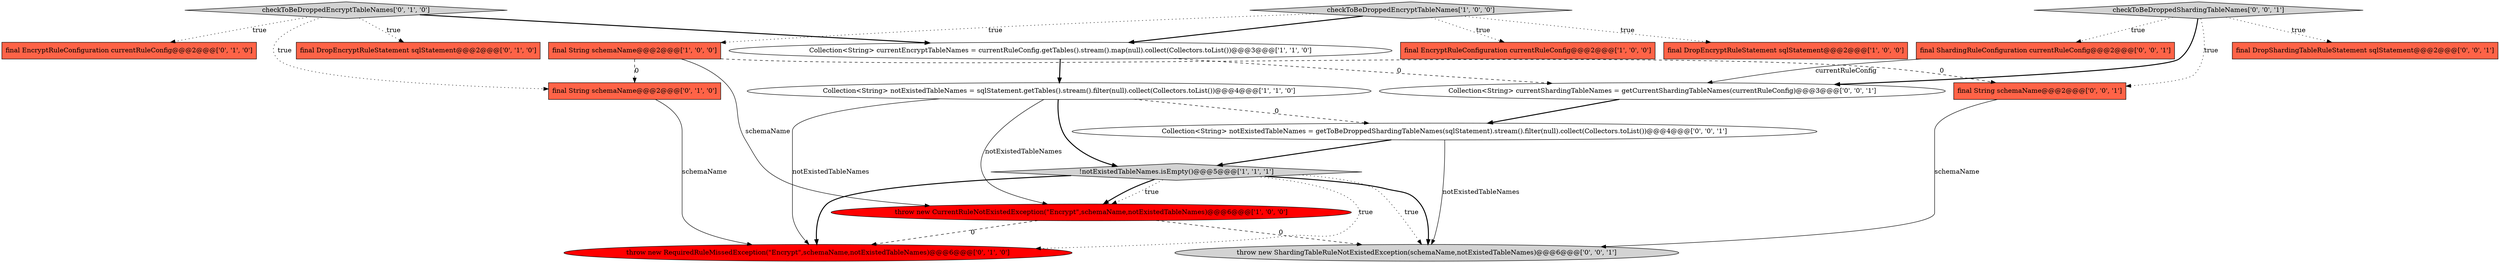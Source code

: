 digraph {
9 [style = filled, label = "final EncryptRuleConfiguration currentRuleConfig@@@2@@@['0', '1', '0']", fillcolor = tomato, shape = box image = "AAA0AAABBB2BBB"];
19 [style = filled, label = "checkToBeDroppedShardingTableNames['0', '0', '1']", fillcolor = lightgray, shape = diamond image = "AAA0AAABBB3BBB"];
15 [style = filled, label = "throw new ShardingTableRuleNotExistedException(schemaName,notExistedTableNames)@@@6@@@['0', '0', '1']", fillcolor = lightgray, shape = ellipse image = "AAA0AAABBB3BBB"];
12 [style = filled, label = "throw new RequiredRuleMissedException(\"Encrypt\",schemaName,notExistedTableNames)@@@6@@@['0', '1', '0']", fillcolor = red, shape = ellipse image = "AAA1AAABBB2BBB"];
13 [style = filled, label = "final DropShardingTableRuleStatement sqlStatement@@@2@@@['0', '0', '1']", fillcolor = tomato, shape = box image = "AAA0AAABBB3BBB"];
14 [style = filled, label = "final ShardingRuleConfiguration currentRuleConfig@@@2@@@['0', '0', '1']", fillcolor = tomato, shape = box image = "AAA0AAABBB3BBB"];
6 [style = filled, label = "Collection<String> currentEncryptTableNames = currentRuleConfig.getTables().stream().map(null).collect(Collectors.toList())@@@3@@@['1', '1', '0']", fillcolor = white, shape = ellipse image = "AAA0AAABBB1BBB"];
7 [style = filled, label = "Collection<String> notExistedTableNames = sqlStatement.getTables().stream().filter(null).collect(Collectors.toList())@@@4@@@['1', '1', '0']", fillcolor = white, shape = ellipse image = "AAA0AAABBB1BBB"];
11 [style = filled, label = "final String schemaName@@@2@@@['0', '1', '0']", fillcolor = tomato, shape = box image = "AAA1AAABBB2BBB"];
17 [style = filled, label = "final String schemaName@@@2@@@['0', '0', '1']", fillcolor = tomato, shape = box image = "AAA0AAABBB3BBB"];
4 [style = filled, label = "final String schemaName@@@2@@@['1', '0', '0']", fillcolor = tomato, shape = box image = "AAA1AAABBB1BBB"];
2 [style = filled, label = "final EncryptRuleConfiguration currentRuleConfig@@@2@@@['1', '0', '0']", fillcolor = tomato, shape = box image = "AAA0AAABBB1BBB"];
5 [style = filled, label = "checkToBeDroppedEncryptTableNames['1', '0', '0']", fillcolor = lightgray, shape = diamond image = "AAA0AAABBB1BBB"];
16 [style = filled, label = "Collection<String> notExistedTableNames = getToBeDroppedShardingTableNames(sqlStatement).stream().filter(null).collect(Collectors.toList())@@@4@@@['0', '0', '1']", fillcolor = white, shape = ellipse image = "AAA0AAABBB3BBB"];
1 [style = filled, label = "final DropEncryptRuleStatement sqlStatement@@@2@@@['1', '0', '0']", fillcolor = tomato, shape = box image = "AAA0AAABBB1BBB"];
8 [style = filled, label = "final DropEncryptRuleStatement sqlStatement@@@2@@@['0', '1', '0']", fillcolor = tomato, shape = box image = "AAA0AAABBB2BBB"];
10 [style = filled, label = "checkToBeDroppedEncryptTableNames['0', '1', '0']", fillcolor = lightgray, shape = diamond image = "AAA0AAABBB2BBB"];
3 [style = filled, label = "throw new CurrentRuleNotExistedException(\"Encrypt\",schemaName,notExistedTableNames)@@@6@@@['1', '0', '0']", fillcolor = red, shape = ellipse image = "AAA1AAABBB1BBB"];
0 [style = filled, label = "!notExistedTableNames.isEmpty()@@@5@@@['1', '1', '1']", fillcolor = lightgray, shape = diamond image = "AAA0AAABBB1BBB"];
18 [style = filled, label = "Collection<String> currentShardingTableNames = getCurrentShardingTableNames(currentRuleConfig)@@@3@@@['0', '0', '1']", fillcolor = white, shape = ellipse image = "AAA0AAABBB3BBB"];
0->3 [style = bold, label=""];
17->15 [style = solid, label="schemaName"];
10->8 [style = dotted, label="true"];
0->12 [style = dotted, label="true"];
19->14 [style = dotted, label="true"];
16->0 [style = bold, label=""];
19->18 [style = bold, label=""];
4->17 [style = dashed, label="0"];
19->17 [style = dotted, label="true"];
7->16 [style = dashed, label="0"];
0->15 [style = dotted, label="true"];
0->12 [style = bold, label=""];
5->1 [style = dotted, label="true"];
16->15 [style = solid, label="notExistedTableNames"];
7->0 [style = bold, label=""];
19->13 [style = dotted, label="true"];
7->12 [style = solid, label="notExistedTableNames"];
10->9 [style = dotted, label="true"];
10->6 [style = bold, label=""];
0->15 [style = bold, label=""];
5->4 [style = dotted, label="true"];
6->18 [style = dashed, label="0"];
7->3 [style = solid, label="notExistedTableNames"];
14->18 [style = solid, label="currentRuleConfig"];
3->12 [style = dashed, label="0"];
5->6 [style = bold, label=""];
10->11 [style = dotted, label="true"];
11->12 [style = solid, label="schemaName"];
3->15 [style = dashed, label="0"];
4->3 [style = solid, label="schemaName"];
0->3 [style = dotted, label="true"];
4->11 [style = dashed, label="0"];
6->7 [style = bold, label=""];
5->2 [style = dotted, label="true"];
18->16 [style = bold, label=""];
}
